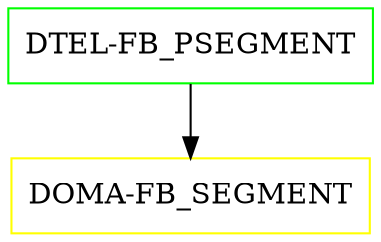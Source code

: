 digraph G {
  "DTEL-FB_PSEGMENT" [shape=box,color=green];
  "DOMA-FB_SEGMENT" [shape=box,color=yellow,URL="./DOMA_FB_SEGMENT.html"];
  "DTEL-FB_PSEGMENT" -> "DOMA-FB_SEGMENT";
}
